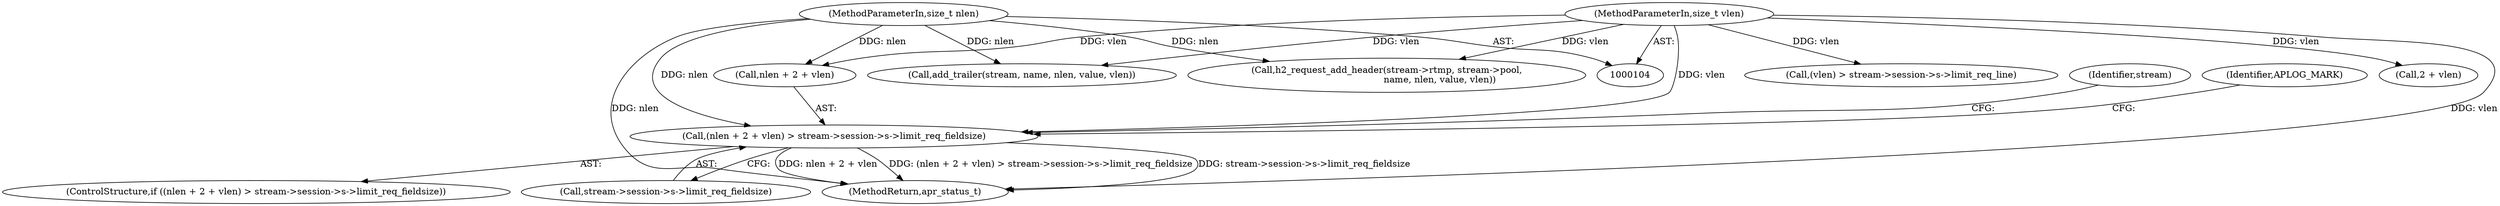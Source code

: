 digraph "0_httpd_29c63b786ae028d82405421585e91283c8fa0da3_0@pointer" {
"1000170" [label="(Call,(nlen + 2 + vlen) > stream->session->s->limit_req_fieldsize)"];
"1000107" [label="(MethodParameterIn,size_t nlen)"];
"1000109" [label="(MethodParameterIn,size_t vlen)"];
"1000109" [label="(MethodParameterIn,size_t vlen)"];
"1000209" [label="(Identifier,stream)"];
"1000326" [label="(MethodReturn,apr_status_t)"];
"1000185" [label="(Identifier,APLOG_MARK)"];
"1000136" [label="(Call,(vlen) > stream->session->s->limit_req_line)"];
"1000107" [label="(MethodParameterIn,size_t nlen)"];
"1000171" [label="(Call,nlen + 2 + vlen)"];
"1000170" [label="(Call,(nlen + 2 + vlen) > stream->session->s->limit_req_fieldsize)"];
"1000266" [label="(Call,add_trailer(stream, name, nlen, value, vlen))"];
"1000169" [label="(ControlStructure,if ((nlen + 2 + vlen) > stream->session->s->limit_req_fieldsize))"];
"1000173" [label="(Call,2 + vlen)"];
"1000315" [label="(Call,h2_request_add_header(stream->rtmp, stream->pool,\n                                     name, nlen, value, vlen))"];
"1000176" [label="(Call,stream->session->s->limit_req_fieldsize)"];
"1000170" -> "1000169"  [label="AST: "];
"1000170" -> "1000176"  [label="CFG: "];
"1000171" -> "1000170"  [label="AST: "];
"1000176" -> "1000170"  [label="AST: "];
"1000185" -> "1000170"  [label="CFG: "];
"1000209" -> "1000170"  [label="CFG: "];
"1000170" -> "1000326"  [label="DDG: stream->session->s->limit_req_fieldsize"];
"1000170" -> "1000326"  [label="DDG: nlen + 2 + vlen"];
"1000170" -> "1000326"  [label="DDG: (nlen + 2 + vlen) > stream->session->s->limit_req_fieldsize"];
"1000107" -> "1000170"  [label="DDG: nlen"];
"1000109" -> "1000170"  [label="DDG: vlen"];
"1000107" -> "1000104"  [label="AST: "];
"1000107" -> "1000326"  [label="DDG: nlen"];
"1000107" -> "1000171"  [label="DDG: nlen"];
"1000107" -> "1000266"  [label="DDG: nlen"];
"1000107" -> "1000315"  [label="DDG: nlen"];
"1000109" -> "1000104"  [label="AST: "];
"1000109" -> "1000326"  [label="DDG: vlen"];
"1000109" -> "1000136"  [label="DDG: vlen"];
"1000109" -> "1000171"  [label="DDG: vlen"];
"1000109" -> "1000173"  [label="DDG: vlen"];
"1000109" -> "1000266"  [label="DDG: vlen"];
"1000109" -> "1000315"  [label="DDG: vlen"];
}
